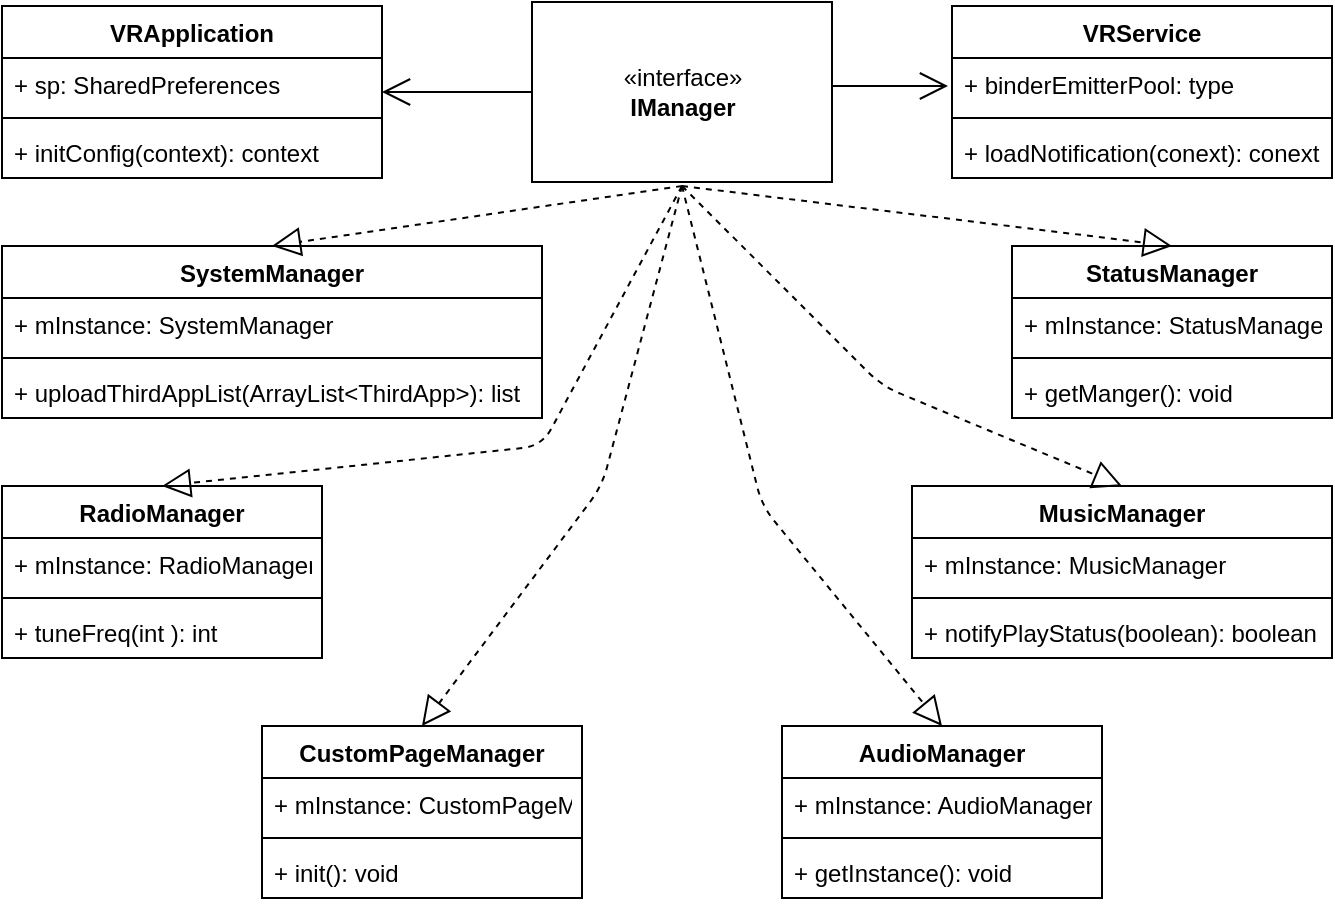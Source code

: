 <mxfile version="14.1.8" type="github">
  <diagram id="iEpiV-PVecNgMLjgpmwb" name="Page-1">
    <mxGraphModel dx="1422" dy="763" grid="1" gridSize="10" guides="1" tooltips="1" connect="1" arrows="1" fold="1" page="1" pageScale="1" pageWidth="827" pageHeight="1169" math="0" shadow="0">
      <root>
        <mxCell id="0" />
        <mxCell id="1" parent="0" />
        <mxCell id="YZxfeIc7j0CaxUorXPUC-19" value="VRService" style="swimlane;fontStyle=1;align=center;verticalAlign=top;childLayout=stackLayout;horizontal=1;startSize=26;horizontalStack=0;resizeParent=1;resizeParentMax=0;resizeLast=0;collapsible=1;marginBottom=0;" vertex="1" parent="1">
          <mxGeometry x="565" y="120" width="190" height="86" as="geometry" />
        </mxCell>
        <mxCell id="YZxfeIc7j0CaxUorXPUC-20" value="+ binderEmitterPool: type" style="text;strokeColor=none;fillColor=none;align=left;verticalAlign=top;spacingLeft=4;spacingRight=4;overflow=hidden;rotatable=0;points=[[0,0.5],[1,0.5]];portConstraint=eastwest;" vertex="1" parent="YZxfeIc7j0CaxUorXPUC-19">
          <mxGeometry y="26" width="190" height="26" as="geometry" />
        </mxCell>
        <mxCell id="YZxfeIc7j0CaxUorXPUC-21" value="" style="line;strokeWidth=1;fillColor=none;align=left;verticalAlign=middle;spacingTop=-1;spacingLeft=3;spacingRight=3;rotatable=0;labelPosition=right;points=[];portConstraint=eastwest;" vertex="1" parent="YZxfeIc7j0CaxUorXPUC-19">
          <mxGeometry y="52" width="190" height="8" as="geometry" />
        </mxCell>
        <mxCell id="YZxfeIc7j0CaxUorXPUC-22" value="+ loadNotification(conext): conext" style="text;strokeColor=none;fillColor=none;align=left;verticalAlign=top;spacingLeft=4;spacingRight=4;overflow=hidden;rotatable=0;points=[[0,0.5],[1,0.5]];portConstraint=eastwest;" vertex="1" parent="YZxfeIc7j0CaxUorXPUC-19">
          <mxGeometry y="60" width="190" height="26" as="geometry" />
        </mxCell>
        <mxCell id="YZxfeIc7j0CaxUorXPUC-24" value="VRApplication" style="swimlane;fontStyle=1;align=center;verticalAlign=top;childLayout=stackLayout;horizontal=1;startSize=26;horizontalStack=0;resizeParent=1;resizeParentMax=0;resizeLast=0;collapsible=1;marginBottom=0;" vertex="1" parent="1">
          <mxGeometry x="90" y="120" width="190" height="86" as="geometry" />
        </mxCell>
        <mxCell id="YZxfeIc7j0CaxUorXPUC-25" value="+ sp: SharedPreferences" style="text;strokeColor=none;fillColor=none;align=left;verticalAlign=top;spacingLeft=4;spacingRight=4;overflow=hidden;rotatable=0;points=[[0,0.5],[1,0.5]];portConstraint=eastwest;" vertex="1" parent="YZxfeIc7j0CaxUorXPUC-24">
          <mxGeometry y="26" width="190" height="26" as="geometry" />
        </mxCell>
        <mxCell id="YZxfeIc7j0CaxUorXPUC-26" value="" style="line;strokeWidth=1;fillColor=none;align=left;verticalAlign=middle;spacingTop=-1;spacingLeft=3;spacingRight=3;rotatable=0;labelPosition=right;points=[];portConstraint=eastwest;" vertex="1" parent="YZxfeIc7j0CaxUorXPUC-24">
          <mxGeometry y="52" width="190" height="8" as="geometry" />
        </mxCell>
        <mxCell id="YZxfeIc7j0CaxUorXPUC-27" value="+ initConfig(context): context" style="text;strokeColor=none;fillColor=none;align=left;verticalAlign=top;spacingLeft=4;spacingRight=4;overflow=hidden;rotatable=0;points=[[0,0.5],[1,0.5]];portConstraint=eastwest;" vertex="1" parent="YZxfeIc7j0CaxUorXPUC-24">
          <mxGeometry y="60" width="190" height="26" as="geometry" />
        </mxCell>
        <mxCell id="YZxfeIc7j0CaxUorXPUC-28" value="«interface»&lt;br&gt;&lt;b&gt;IManager&lt;/b&gt;" style="html=1;" vertex="1" parent="1">
          <mxGeometry x="355" y="118" width="150" height="90" as="geometry" />
        </mxCell>
        <mxCell id="YZxfeIc7j0CaxUorXPUC-29" value="SystemManager" style="swimlane;fontStyle=1;align=center;verticalAlign=top;childLayout=stackLayout;horizontal=1;startSize=26;horizontalStack=0;resizeParent=1;resizeParentMax=0;resizeLast=0;collapsible=1;marginBottom=0;" vertex="1" parent="1">
          <mxGeometry x="90" y="240" width="270" height="86" as="geometry" />
        </mxCell>
        <mxCell id="YZxfeIc7j0CaxUorXPUC-30" value="+ mInstance: SystemManager" style="text;strokeColor=none;fillColor=none;align=left;verticalAlign=top;spacingLeft=4;spacingRight=4;overflow=hidden;rotatable=0;points=[[0,0.5],[1,0.5]];portConstraint=eastwest;" vertex="1" parent="YZxfeIc7j0CaxUorXPUC-29">
          <mxGeometry y="26" width="270" height="26" as="geometry" />
        </mxCell>
        <mxCell id="YZxfeIc7j0CaxUorXPUC-31" value="" style="line;strokeWidth=1;fillColor=none;align=left;verticalAlign=middle;spacingTop=-1;spacingLeft=3;spacingRight=3;rotatable=0;labelPosition=right;points=[];portConstraint=eastwest;" vertex="1" parent="YZxfeIc7j0CaxUorXPUC-29">
          <mxGeometry y="52" width="270" height="8" as="geometry" />
        </mxCell>
        <mxCell id="YZxfeIc7j0CaxUorXPUC-32" value="+ uploadThirdAppList(ArrayList&lt;ThirdApp&gt;): list" style="text;strokeColor=none;fillColor=none;align=left;verticalAlign=top;spacingLeft=4;spacingRight=4;overflow=hidden;rotatable=0;points=[[0,0.5],[1,0.5]];portConstraint=eastwest;" vertex="1" parent="YZxfeIc7j0CaxUorXPUC-29">
          <mxGeometry y="60" width="270" height="26" as="geometry" />
        </mxCell>
        <mxCell id="YZxfeIc7j0CaxUorXPUC-33" value="StatusManager" style="swimlane;fontStyle=1;align=center;verticalAlign=top;childLayout=stackLayout;horizontal=1;startSize=26;horizontalStack=0;resizeParent=1;resizeParentMax=0;resizeLast=0;collapsible=1;marginBottom=0;" vertex="1" parent="1">
          <mxGeometry x="595" y="240" width="160" height="86" as="geometry" />
        </mxCell>
        <mxCell id="YZxfeIc7j0CaxUorXPUC-34" value="+ mInstance: StatusManager" style="text;strokeColor=none;fillColor=none;align=left;verticalAlign=top;spacingLeft=4;spacingRight=4;overflow=hidden;rotatable=0;points=[[0,0.5],[1,0.5]];portConstraint=eastwest;" vertex="1" parent="YZxfeIc7j0CaxUorXPUC-33">
          <mxGeometry y="26" width="160" height="26" as="geometry" />
        </mxCell>
        <mxCell id="YZxfeIc7j0CaxUorXPUC-35" value="" style="line;strokeWidth=1;fillColor=none;align=left;verticalAlign=middle;spacingTop=-1;spacingLeft=3;spacingRight=3;rotatable=0;labelPosition=right;points=[];portConstraint=eastwest;" vertex="1" parent="YZxfeIc7j0CaxUorXPUC-33">
          <mxGeometry y="52" width="160" height="8" as="geometry" />
        </mxCell>
        <mxCell id="YZxfeIc7j0CaxUorXPUC-36" value="+ getManger(): void" style="text;strokeColor=none;fillColor=none;align=left;verticalAlign=top;spacingLeft=4;spacingRight=4;overflow=hidden;rotatable=0;points=[[0,0.5],[1,0.5]];portConstraint=eastwest;" vertex="1" parent="YZxfeIc7j0CaxUorXPUC-33">
          <mxGeometry y="60" width="160" height="26" as="geometry" />
        </mxCell>
        <mxCell id="YZxfeIc7j0CaxUorXPUC-37" value="RadioManager" style="swimlane;fontStyle=1;align=center;verticalAlign=top;childLayout=stackLayout;horizontal=1;startSize=26;horizontalStack=0;resizeParent=1;resizeParentMax=0;resizeLast=0;collapsible=1;marginBottom=0;" vertex="1" parent="1">
          <mxGeometry x="90" y="360" width="160" height="86" as="geometry" />
        </mxCell>
        <mxCell id="YZxfeIc7j0CaxUorXPUC-38" value="+ mInstance: RadioManager" style="text;strokeColor=none;fillColor=none;align=left;verticalAlign=top;spacingLeft=4;spacingRight=4;overflow=hidden;rotatable=0;points=[[0,0.5],[1,0.5]];portConstraint=eastwest;" vertex="1" parent="YZxfeIc7j0CaxUorXPUC-37">
          <mxGeometry y="26" width="160" height="26" as="geometry" />
        </mxCell>
        <mxCell id="YZxfeIc7j0CaxUorXPUC-39" value="" style="line;strokeWidth=1;fillColor=none;align=left;verticalAlign=middle;spacingTop=-1;spacingLeft=3;spacingRight=3;rotatable=0;labelPosition=right;points=[];portConstraint=eastwest;" vertex="1" parent="YZxfeIc7j0CaxUorXPUC-37">
          <mxGeometry y="52" width="160" height="8" as="geometry" />
        </mxCell>
        <mxCell id="YZxfeIc7j0CaxUorXPUC-40" value="+ tuneFreq(int ): int" style="text;strokeColor=none;fillColor=none;align=left;verticalAlign=top;spacingLeft=4;spacingRight=4;overflow=hidden;rotatable=0;points=[[0,0.5],[1,0.5]];portConstraint=eastwest;" vertex="1" parent="YZxfeIc7j0CaxUorXPUC-37">
          <mxGeometry y="60" width="160" height="26" as="geometry" />
        </mxCell>
        <mxCell id="YZxfeIc7j0CaxUorXPUC-41" value="MusicManager" style="swimlane;fontStyle=1;align=center;verticalAlign=top;childLayout=stackLayout;horizontal=1;startSize=26;horizontalStack=0;resizeParent=1;resizeParentMax=0;resizeLast=0;collapsible=1;marginBottom=0;" vertex="1" parent="1">
          <mxGeometry x="545" y="360" width="210" height="86" as="geometry" />
        </mxCell>
        <mxCell id="YZxfeIc7j0CaxUorXPUC-42" value="+ mInstance: MusicManager" style="text;strokeColor=none;fillColor=none;align=left;verticalAlign=top;spacingLeft=4;spacingRight=4;overflow=hidden;rotatable=0;points=[[0,0.5],[1,0.5]];portConstraint=eastwest;" vertex="1" parent="YZxfeIc7j0CaxUorXPUC-41">
          <mxGeometry y="26" width="210" height="26" as="geometry" />
        </mxCell>
        <mxCell id="YZxfeIc7j0CaxUorXPUC-43" value="" style="line;strokeWidth=1;fillColor=none;align=left;verticalAlign=middle;spacingTop=-1;spacingLeft=3;spacingRight=3;rotatable=0;labelPosition=right;points=[];portConstraint=eastwest;" vertex="1" parent="YZxfeIc7j0CaxUorXPUC-41">
          <mxGeometry y="52" width="210" height="8" as="geometry" />
        </mxCell>
        <mxCell id="YZxfeIc7j0CaxUorXPUC-44" value="+ notifyPlayStatus(boolean): boolean" style="text;strokeColor=none;fillColor=none;align=left;verticalAlign=top;spacingLeft=4;spacingRight=4;overflow=hidden;rotatable=0;points=[[0,0.5],[1,0.5]];portConstraint=eastwest;" vertex="1" parent="YZxfeIc7j0CaxUorXPUC-41">
          <mxGeometry y="60" width="210" height="26" as="geometry" />
        </mxCell>
        <mxCell id="YZxfeIc7j0CaxUorXPUC-45" value="CustomPageManager" style="swimlane;fontStyle=1;align=center;verticalAlign=top;childLayout=stackLayout;horizontal=1;startSize=26;horizontalStack=0;resizeParent=1;resizeParentMax=0;resizeLast=0;collapsible=1;marginBottom=0;" vertex="1" parent="1">
          <mxGeometry x="220" y="480" width="160" height="86" as="geometry" />
        </mxCell>
        <mxCell id="YZxfeIc7j0CaxUorXPUC-46" value="+ mInstance: CustomPageManager" style="text;strokeColor=none;fillColor=none;align=left;verticalAlign=top;spacingLeft=4;spacingRight=4;overflow=hidden;rotatable=0;points=[[0,0.5],[1,0.5]];portConstraint=eastwest;" vertex="1" parent="YZxfeIc7j0CaxUorXPUC-45">
          <mxGeometry y="26" width="160" height="26" as="geometry" />
        </mxCell>
        <mxCell id="YZxfeIc7j0CaxUorXPUC-47" value="" style="line;strokeWidth=1;fillColor=none;align=left;verticalAlign=middle;spacingTop=-1;spacingLeft=3;spacingRight=3;rotatable=0;labelPosition=right;points=[];portConstraint=eastwest;" vertex="1" parent="YZxfeIc7j0CaxUorXPUC-45">
          <mxGeometry y="52" width="160" height="8" as="geometry" />
        </mxCell>
        <mxCell id="YZxfeIc7j0CaxUorXPUC-48" value="+ init(): void" style="text;strokeColor=none;fillColor=none;align=left;verticalAlign=top;spacingLeft=4;spacingRight=4;overflow=hidden;rotatable=0;points=[[0,0.5],[1,0.5]];portConstraint=eastwest;" vertex="1" parent="YZxfeIc7j0CaxUorXPUC-45">
          <mxGeometry y="60" width="160" height="26" as="geometry" />
        </mxCell>
        <mxCell id="YZxfeIc7j0CaxUorXPUC-49" value="AudioManager" style="swimlane;fontStyle=1;align=center;verticalAlign=top;childLayout=stackLayout;horizontal=1;startSize=26;horizontalStack=0;resizeParent=1;resizeParentMax=0;resizeLast=0;collapsible=1;marginBottom=0;" vertex="1" parent="1">
          <mxGeometry x="480" y="480" width="160" height="86" as="geometry" />
        </mxCell>
        <mxCell id="YZxfeIc7j0CaxUorXPUC-50" value="+ mInstance: AudioManager" style="text;strokeColor=none;fillColor=none;align=left;verticalAlign=top;spacingLeft=4;spacingRight=4;overflow=hidden;rotatable=0;points=[[0,0.5],[1,0.5]];portConstraint=eastwest;" vertex="1" parent="YZxfeIc7j0CaxUorXPUC-49">
          <mxGeometry y="26" width="160" height="26" as="geometry" />
        </mxCell>
        <mxCell id="YZxfeIc7j0CaxUorXPUC-51" value="" style="line;strokeWidth=1;fillColor=none;align=left;verticalAlign=middle;spacingTop=-1;spacingLeft=3;spacingRight=3;rotatable=0;labelPosition=right;points=[];portConstraint=eastwest;" vertex="1" parent="YZxfeIc7j0CaxUorXPUC-49">
          <mxGeometry y="52" width="160" height="8" as="geometry" />
        </mxCell>
        <mxCell id="YZxfeIc7j0CaxUorXPUC-52" value="+ getInstance(): void" style="text;strokeColor=none;fillColor=none;align=left;verticalAlign=top;spacingLeft=4;spacingRight=4;overflow=hidden;rotatable=0;points=[[0,0.5],[1,0.5]];portConstraint=eastwest;" vertex="1" parent="YZxfeIc7j0CaxUorXPUC-49">
          <mxGeometry y="60" width="160" height="26" as="geometry" />
        </mxCell>
        <mxCell id="YZxfeIc7j0CaxUorXPUC-53" value="" style="endArrow=block;dashed=1;endFill=0;endSize=12;html=1;entryX=0.5;entryY=0;entryDx=0;entryDy=0;" edge="1" parent="1" target="YZxfeIc7j0CaxUorXPUC-29">
          <mxGeometry width="160" relative="1" as="geometry">
            <mxPoint x="430" y="210" as="sourcePoint" />
            <mxPoint x="450" y="370" as="targetPoint" />
          </mxGeometry>
        </mxCell>
        <mxCell id="YZxfeIc7j0CaxUorXPUC-54" value="" style="endArrow=block;dashed=1;endFill=0;endSize=12;html=1;entryX=0.5;entryY=0;entryDx=0;entryDy=0;" edge="1" parent="1" target="YZxfeIc7j0CaxUorXPUC-33">
          <mxGeometry width="160" relative="1" as="geometry">
            <mxPoint x="430" y="210" as="sourcePoint" />
            <mxPoint x="580" y="230" as="targetPoint" />
          </mxGeometry>
        </mxCell>
        <mxCell id="YZxfeIc7j0CaxUorXPUC-55" value="" style="endArrow=block;dashed=1;endFill=0;endSize=12;html=1;entryX=0.5;entryY=0;entryDx=0;entryDy=0;" edge="1" parent="1" target="YZxfeIc7j0CaxUorXPUC-37">
          <mxGeometry width="160" relative="1" as="geometry">
            <mxPoint x="430" y="210" as="sourcePoint" />
            <mxPoint x="450" y="370" as="targetPoint" />
            <Array as="points">
              <mxPoint x="360" y="340" />
            </Array>
          </mxGeometry>
        </mxCell>
        <mxCell id="YZxfeIc7j0CaxUorXPUC-56" value="" style="endArrow=block;dashed=1;endFill=0;endSize=12;html=1;entryX=0.5;entryY=0;entryDx=0;entryDy=0;" edge="1" parent="1" target="YZxfeIc7j0CaxUorXPUC-49">
          <mxGeometry width="160" relative="1" as="geometry">
            <mxPoint x="430" y="210" as="sourcePoint" />
            <mxPoint x="350" y="640" as="targetPoint" />
            <Array as="points">
              <mxPoint x="470" y="370" />
            </Array>
          </mxGeometry>
        </mxCell>
        <mxCell id="YZxfeIc7j0CaxUorXPUC-57" value="" style="endArrow=block;dashed=1;endFill=0;endSize=12;html=1;entryX=0.5;entryY=0;entryDx=0;entryDy=0;" edge="1" parent="1" target="YZxfeIc7j0CaxUorXPUC-45">
          <mxGeometry width="160" relative="1" as="geometry">
            <mxPoint x="430" y="210" as="sourcePoint" />
            <mxPoint x="450" y="420" as="targetPoint" />
            <Array as="points">
              <mxPoint x="390" y="360" />
            </Array>
          </mxGeometry>
        </mxCell>
        <mxCell id="YZxfeIc7j0CaxUorXPUC-58" value="" style="endArrow=block;dashed=1;endFill=0;endSize=12;html=1;entryX=0.5;entryY=0;entryDx=0;entryDy=0;" edge="1" parent="1" target="YZxfeIc7j0CaxUorXPUC-41">
          <mxGeometry width="160" relative="1" as="geometry">
            <mxPoint x="430" y="210" as="sourcePoint" />
            <mxPoint x="710" y="620" as="targetPoint" />
            <Array as="points">
              <mxPoint x="530" y="310" />
            </Array>
          </mxGeometry>
        </mxCell>
        <mxCell id="YZxfeIc7j0CaxUorXPUC-60" value="" style="endArrow=open;endFill=1;endSize=12;html=1;exitX=0;exitY=0.5;exitDx=0;exitDy=0;entryX=1;entryY=0.5;entryDx=0;entryDy=0;" edge="1" parent="1" source="YZxfeIc7j0CaxUorXPUC-28" target="YZxfeIc7j0CaxUorXPUC-24">
          <mxGeometry width="160" relative="1" as="geometry">
            <mxPoint x="290" y="340" as="sourcePoint" />
            <mxPoint x="450" y="340" as="targetPoint" />
          </mxGeometry>
        </mxCell>
        <mxCell id="YZxfeIc7j0CaxUorXPUC-61" value="" style="endArrow=open;endFill=1;endSize=12;html=1;" edge="1" parent="1">
          <mxGeometry width="160" relative="1" as="geometry">
            <mxPoint x="505" y="160" as="sourcePoint" />
            <mxPoint x="563" y="160" as="targetPoint" />
          </mxGeometry>
        </mxCell>
      </root>
    </mxGraphModel>
  </diagram>
</mxfile>
